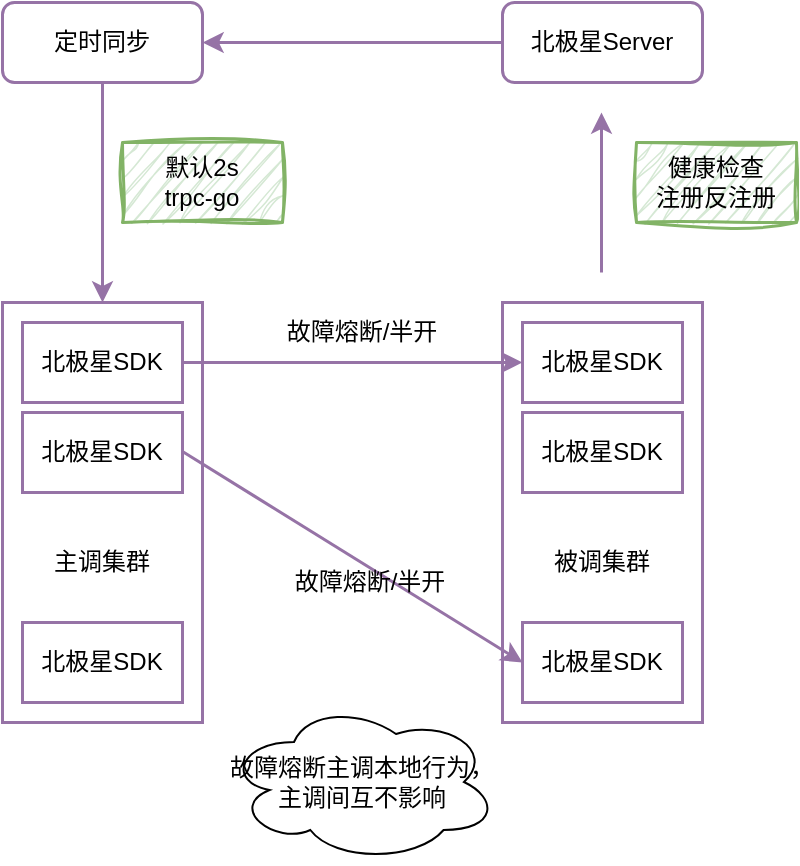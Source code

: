 <mxfile version="21.4.0" type="github">
  <diagram name="第 1 页" id="bxmQuoc_s092ykwbik4G">
    <mxGraphModel dx="1306" dy="740" grid="1" gridSize="10" guides="1" tooltips="1" connect="1" arrows="1" fold="1" page="1" pageScale="1" pageWidth="827" pageHeight="1169" math="0" shadow="0">
      <root>
        <mxCell id="0" />
        <mxCell id="1" parent="0" />
        <mxCell id="F27UzN-mEICpg0OeY6OQ-1" value="北极星Server" style="rounded=1;whiteSpace=wrap;html=1;fillColor=none;strokeWidth=1.5;strokeColor=#9673a6;" vertex="1" parent="1">
          <mxGeometry x="480" y="340" width="100" height="40" as="geometry" />
        </mxCell>
        <mxCell id="F27UzN-mEICpg0OeY6OQ-4" value="" style="rounded=0;whiteSpace=wrap;html=1;fillColor=none;strokeWidth=1.5;strokeColor=#9673a6;" vertex="1" parent="1">
          <mxGeometry x="230" y="490" width="100" height="210" as="geometry" />
        </mxCell>
        <mxCell id="F27UzN-mEICpg0OeY6OQ-5" value="定时同步" style="rounded=1;whiteSpace=wrap;html=1;fillColor=none;strokeWidth=1.5;strokeColor=#9673a6;" vertex="1" parent="1">
          <mxGeometry x="230" y="340" width="100" height="40" as="geometry" />
        </mxCell>
        <mxCell id="F27UzN-mEICpg0OeY6OQ-6" value="" style="rounded=0;whiteSpace=wrap;html=1;fillColor=none;strokeWidth=1.5;strokeColor=#9673a6;" vertex="1" parent="1">
          <mxGeometry x="480" y="490" width="100" height="210" as="geometry" />
        </mxCell>
        <mxCell id="F27UzN-mEICpg0OeY6OQ-8" value="北极星SDK" style="rounded=0;whiteSpace=wrap;html=1;fillColor=none;strokeWidth=1.5;strokeColor=#9673a6;" vertex="1" parent="1">
          <mxGeometry x="490" y="500" width="80" height="40" as="geometry" />
        </mxCell>
        <mxCell id="F27UzN-mEICpg0OeY6OQ-9" value="北极星SDK" style="rounded=0;whiteSpace=wrap;html=1;fillColor=none;strokeWidth=1.5;strokeColor=#9673a6;" vertex="1" parent="1">
          <mxGeometry x="490" y="545" width="80" height="40" as="geometry" />
        </mxCell>
        <mxCell id="F27UzN-mEICpg0OeY6OQ-10" value="北极星SDK" style="rounded=0;whiteSpace=wrap;html=1;fillColor=none;strokeWidth=1.5;strokeColor=#9673a6;" vertex="1" parent="1">
          <mxGeometry x="490" y="650" width="80" height="40" as="geometry" />
        </mxCell>
        <mxCell id="F27UzN-mEICpg0OeY6OQ-11" value="北极星SDK" style="rounded=0;whiteSpace=wrap;html=1;fillColor=none;strokeWidth=1.5;strokeColor=#9673a6;" vertex="1" parent="1">
          <mxGeometry x="240" y="500" width="80" height="40" as="geometry" />
        </mxCell>
        <mxCell id="F27UzN-mEICpg0OeY6OQ-12" value="北极星SDK" style="rounded=0;whiteSpace=wrap;html=1;fillColor=none;strokeWidth=1.5;strokeColor=#9673a6;" vertex="1" parent="1">
          <mxGeometry x="240" y="545" width="80" height="40" as="geometry" />
        </mxCell>
        <mxCell id="F27UzN-mEICpg0OeY6OQ-13" value="北极星SDK" style="rounded=0;whiteSpace=wrap;html=1;fillColor=none;strokeWidth=1.5;strokeColor=#9673a6;" vertex="1" parent="1">
          <mxGeometry x="240" y="650" width="80" height="40" as="geometry" />
        </mxCell>
        <mxCell id="F27UzN-mEICpg0OeY6OQ-14" value="主调集群" style="rounded=0;whiteSpace=wrap;html=1;fillColor=none;strokeWidth=1.5;strokeColor=none;" vertex="1" parent="1">
          <mxGeometry x="240" y="600" width="80" height="40" as="geometry" />
        </mxCell>
        <mxCell id="F27UzN-mEICpg0OeY6OQ-15" value="被调集群" style="rounded=0;whiteSpace=wrap;html=1;fillColor=none;strokeWidth=1.5;strokeColor=none;" vertex="1" parent="1">
          <mxGeometry x="490" y="600" width="80" height="40" as="geometry" />
        </mxCell>
        <mxCell id="F27UzN-mEICpg0OeY6OQ-16" value="" style="endArrow=classic;html=1;rounded=0;entryX=0.5;entryY=1;entryDx=0;entryDy=0;strokeWidth=1.5;fillColor=#e1d5e7;strokeColor=#9673a6;" edge="1" parent="1">
          <mxGeometry width="50" height="50" relative="1" as="geometry">
            <mxPoint x="529.5" y="475" as="sourcePoint" />
            <mxPoint x="529.5" y="395" as="targetPoint" />
          </mxGeometry>
        </mxCell>
        <mxCell id="F27UzN-mEICpg0OeY6OQ-19" value="健康检查&lt;br&gt;注册反注册" style="rounded=0;whiteSpace=wrap;html=1;fillColor=#d5e8d4;strokeWidth=1.5;strokeColor=#82b366;sketch=1;curveFitting=1;jiggle=2;" vertex="1" parent="1">
          <mxGeometry x="547" y="410" width="80" height="40" as="geometry" />
        </mxCell>
        <mxCell id="F27UzN-mEICpg0OeY6OQ-20" value="" style="endArrow=classic;html=1;rounded=0;entryX=1;entryY=0.5;entryDx=0;entryDy=0;strokeWidth=1.5;exitX=0;exitY=0.5;exitDx=0;exitDy=0;fillColor=#e1d5e7;strokeColor=#9673a6;" edge="1" parent="1" source="F27UzN-mEICpg0OeY6OQ-1" target="F27UzN-mEICpg0OeY6OQ-5">
          <mxGeometry width="50" height="50" relative="1" as="geometry">
            <mxPoint x="380" y="390" as="sourcePoint" />
            <mxPoint x="380" y="310" as="targetPoint" />
          </mxGeometry>
        </mxCell>
        <mxCell id="F27UzN-mEICpg0OeY6OQ-21" value="" style="endArrow=classic;html=1;rounded=0;entryX=0.5;entryY=0;entryDx=0;entryDy=0;strokeWidth=1.5;exitX=0.5;exitY=1;exitDx=0;exitDy=0;fillColor=#e1d5e7;strokeColor=#9673a6;" edge="1" parent="1" source="F27UzN-mEICpg0OeY6OQ-5" target="F27UzN-mEICpg0OeY6OQ-4">
          <mxGeometry width="50" height="50" relative="1" as="geometry">
            <mxPoint x="270" y="440" as="sourcePoint" />
            <mxPoint x="120" y="440" as="targetPoint" />
          </mxGeometry>
        </mxCell>
        <mxCell id="F27UzN-mEICpg0OeY6OQ-24" value="" style="endArrow=classic;html=1;rounded=0;exitX=1;exitY=0.5;exitDx=0;exitDy=0;entryX=0;entryY=0.5;entryDx=0;entryDy=0;strokeWidth=1.5;fillColor=#e1d5e7;strokeColor=#9673a6;" edge="1" parent="1" source="F27UzN-mEICpg0OeY6OQ-11" target="F27UzN-mEICpg0OeY6OQ-8">
          <mxGeometry width="50" height="50" relative="1" as="geometry">
            <mxPoint x="390" y="570" as="sourcePoint" />
            <mxPoint x="440" y="520" as="targetPoint" />
          </mxGeometry>
        </mxCell>
        <mxCell id="F27UzN-mEICpg0OeY6OQ-25" value="" style="endArrow=classic;html=1;rounded=0;exitX=1;exitY=0.5;exitDx=0;exitDy=0;entryX=0;entryY=0.5;entryDx=0;entryDy=0;strokeWidth=1.5;fillColor=#e1d5e7;strokeColor=#9673a6;" edge="1" parent="1" target="F27UzN-mEICpg0OeY6OQ-10">
          <mxGeometry width="50" height="50" relative="1" as="geometry">
            <mxPoint x="320" y="564.5" as="sourcePoint" />
            <mxPoint x="490" y="564.5" as="targetPoint" />
          </mxGeometry>
        </mxCell>
        <mxCell id="F27UzN-mEICpg0OeY6OQ-26" value="故障熔断/半开" style="rounded=0;whiteSpace=wrap;html=1;fillColor=none;strokeWidth=1.5;strokeColor=none;" vertex="1" parent="1">
          <mxGeometry x="370" y="485" width="80" height="40" as="geometry" />
        </mxCell>
        <mxCell id="F27UzN-mEICpg0OeY6OQ-27" value="故障熔断/半开" style="rounded=0;whiteSpace=wrap;html=1;fillColor=none;strokeWidth=1.5;strokeColor=none;" vertex="1" parent="1">
          <mxGeometry x="374" y="610" width="80" height="40" as="geometry" />
        </mxCell>
        <mxCell id="F27UzN-mEICpg0OeY6OQ-28" value="故障熔断主调本地行为，&lt;br&gt;主调间互不影响" style="ellipse;shape=cloud;whiteSpace=wrap;html=1;" vertex="1" parent="1">
          <mxGeometry x="342" y="690" width="136" height="80" as="geometry" />
        </mxCell>
        <mxCell id="F27UzN-mEICpg0OeY6OQ-29" value="默认2s&lt;br&gt;trpc-go" style="rounded=0;whiteSpace=wrap;html=1;fillColor=#d5e8d4;strokeWidth=1.5;strokeColor=#82b366;sketch=1;curveFitting=1;jiggle=2;" vertex="1" parent="1">
          <mxGeometry x="290" y="410" width="80" height="40" as="geometry" />
        </mxCell>
      </root>
    </mxGraphModel>
  </diagram>
</mxfile>
